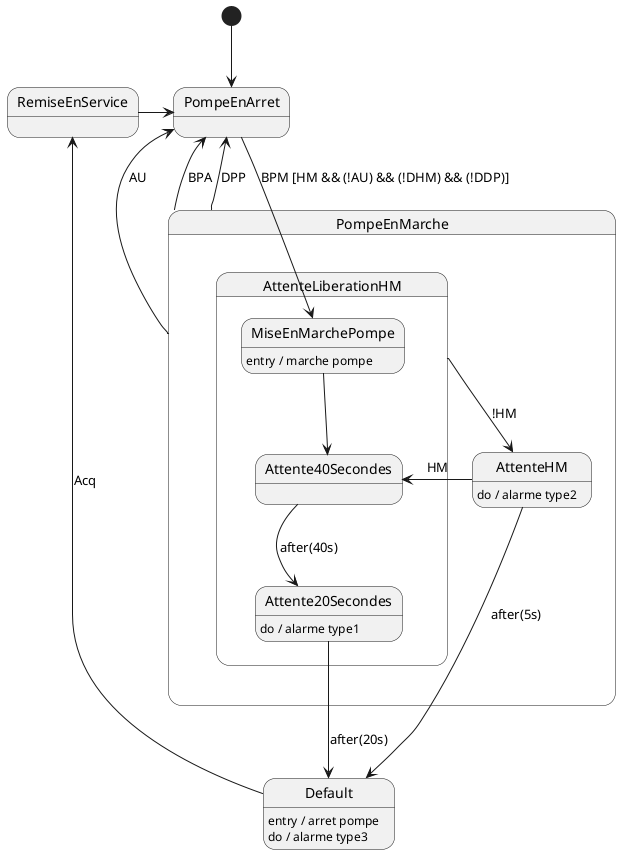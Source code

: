 @startuml

[*] --> PompeEnArret
Default : entry / arret pompe
Default : do / alarme type3

state PompeEnMarche {
  state AttenteLiberationHM {
    MiseEnMarchePompe --> Attente40Secondes
    MiseEnMarchePompe : entry / marche pompe
    Attente40Secondes --> Attente20Secondes : after(40s)
    Attente20Secondes --> Default : after(20s)
    Attente20Secondes : do / alarme type1
  }

  AttenteLiberationHM -> AttenteHM : !HM
  AttenteHM : do / alarme type2
  Attente40Secondes <- AttenteHM : HM
  AttenteHM --> Default : after(5s)
}

PompeEnArret --> MiseEnMarchePompe : BPM [HM && (!AU) && (!DHM) && (!DDP)]
RemiseEnService -> PompeEnArret
RemiseEnService <- Default : Acq
PompeEnArret <-- PompeEnMarche : AU
PompeEnArret <-- PompeEnMarche : BPA
PompeEnArret <-- PompeEnMarche : DPP

@enduml
